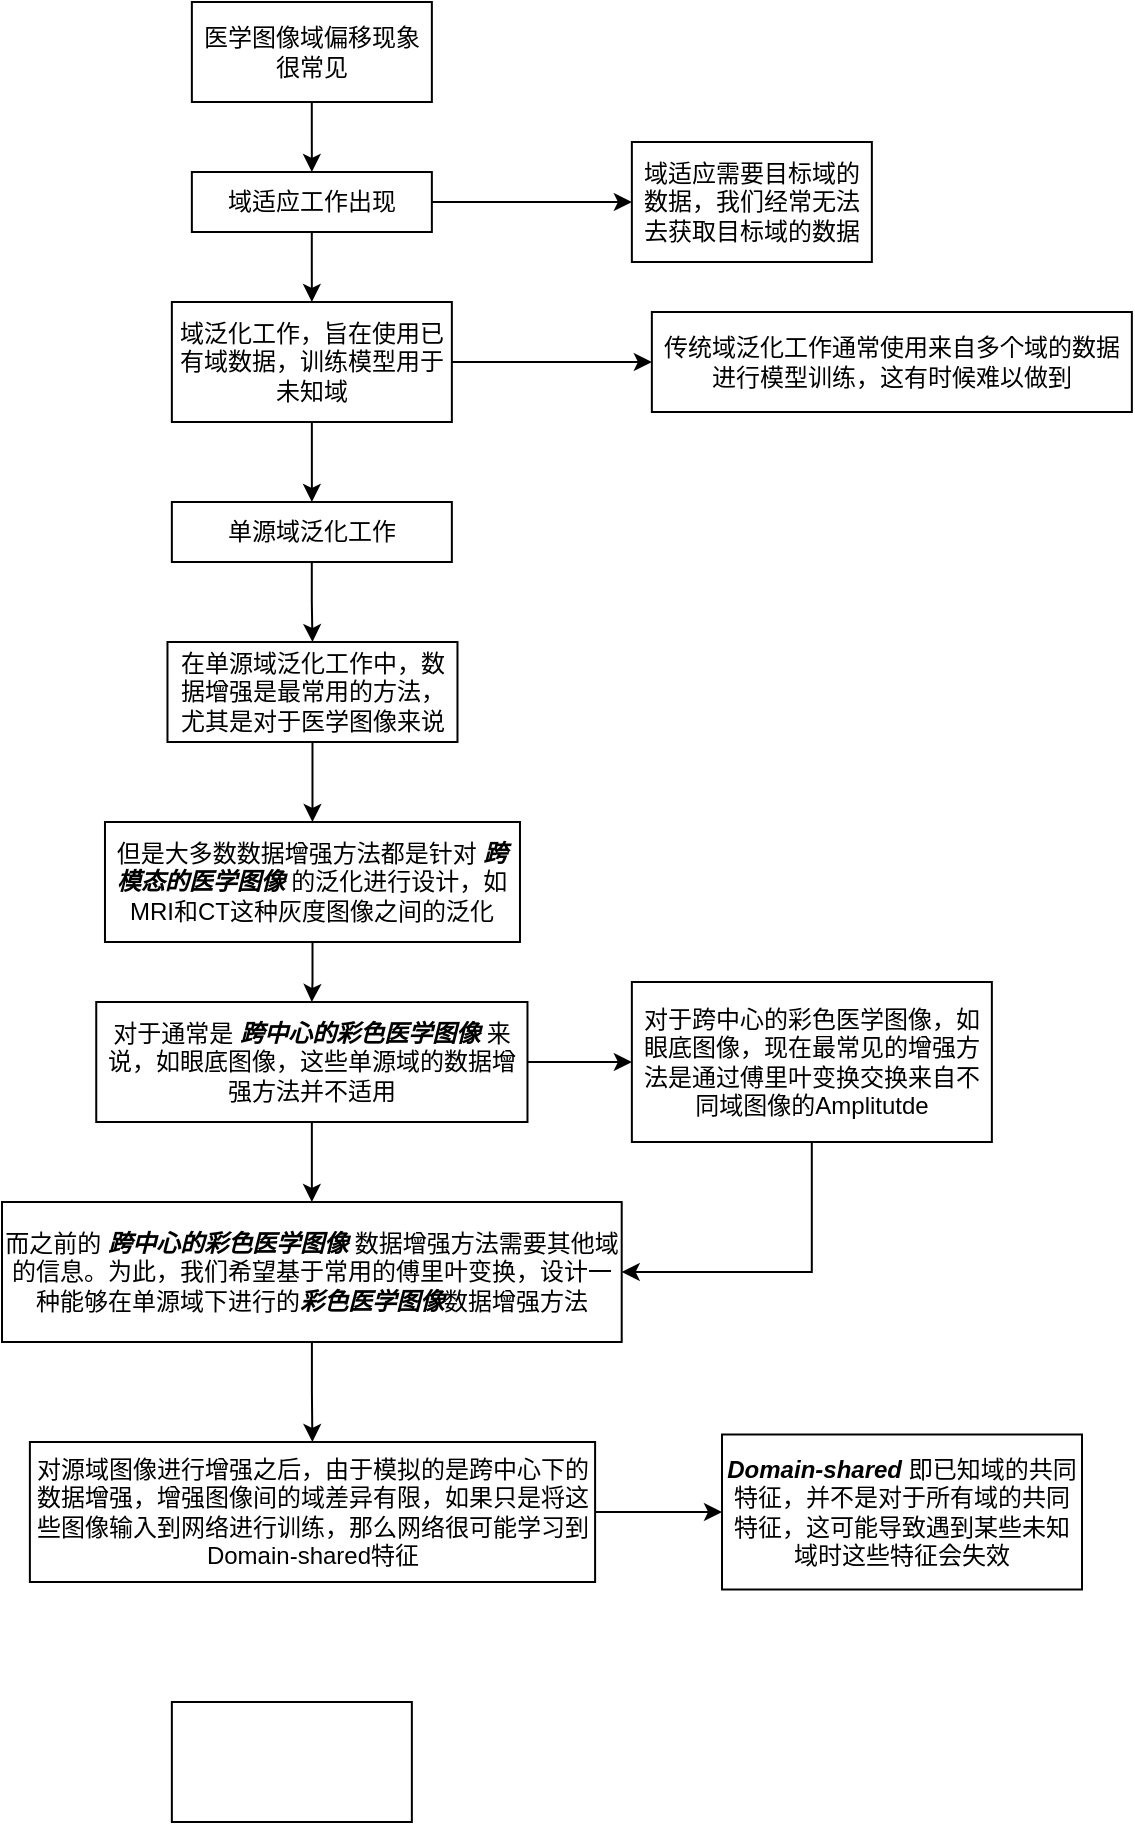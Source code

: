 <mxfile version="24.0.7" type="github">
  <diagram name="第 1 页" id="c-j58rz6KxYzb0M7mw4W">
    <mxGraphModel dx="1434" dy="746" grid="1" gridSize="10" guides="1" tooltips="1" connect="1" arrows="1" fold="1" page="1" pageScale="1" pageWidth="827" pageHeight="1169" math="0" shadow="0">
      <root>
        <mxCell id="0" />
        <mxCell id="1" parent="0" />
        <mxCell id="vQjxIirA9bA-XjDeCSao-2" style="edgeStyle=orthogonalEdgeStyle;rounded=0;orthogonalLoop=1;jettySize=auto;html=1;entryX=0.5;entryY=0;entryDx=0;entryDy=0;" parent="1" source="Ax9DC1ABo2JLW3Br6AjF-1" target="vQjxIirA9bA-XjDeCSao-1" edge="1">
          <mxGeometry relative="1" as="geometry" />
        </mxCell>
        <mxCell id="Ax9DC1ABo2JLW3Br6AjF-1" value="医学图像域偏移现象很常见" style="rounded=0;whiteSpace=wrap;html=1;" parent="1" vertex="1">
          <mxGeometry x="234.93" y="60" width="120" height="50" as="geometry" />
        </mxCell>
        <mxCell id="vQjxIirA9bA-XjDeCSao-4" style="edgeStyle=orthogonalEdgeStyle;rounded=0;orthogonalLoop=1;jettySize=auto;html=1;entryX=0.5;entryY=0;entryDx=0;entryDy=0;" parent="1" source="vQjxIirA9bA-XjDeCSao-1" target="vQjxIirA9bA-XjDeCSao-3" edge="1">
          <mxGeometry relative="1" as="geometry" />
        </mxCell>
        <mxCell id="vQjxIirA9bA-XjDeCSao-7" style="edgeStyle=orthogonalEdgeStyle;rounded=0;orthogonalLoop=1;jettySize=auto;html=1;exitX=1;exitY=0.5;exitDx=0;exitDy=0;" parent="1" source="vQjxIirA9bA-XjDeCSao-1" target="vQjxIirA9bA-XjDeCSao-5" edge="1">
          <mxGeometry relative="1" as="geometry" />
        </mxCell>
        <mxCell id="vQjxIirA9bA-XjDeCSao-1" value="域适应工作出现" style="rounded=0;whiteSpace=wrap;html=1;" parent="1" vertex="1">
          <mxGeometry x="234.93" y="145" width="120" height="30" as="geometry" />
        </mxCell>
        <mxCell id="vQjxIirA9bA-XjDeCSao-9" style="edgeStyle=orthogonalEdgeStyle;rounded=0;orthogonalLoop=1;jettySize=auto;html=1;entryX=0;entryY=0.5;entryDx=0;entryDy=0;" parent="1" source="vQjxIirA9bA-XjDeCSao-3" target="vQjxIirA9bA-XjDeCSao-8" edge="1">
          <mxGeometry relative="1" as="geometry" />
        </mxCell>
        <mxCell id="vQjxIirA9bA-XjDeCSao-11" style="edgeStyle=orthogonalEdgeStyle;rounded=0;orthogonalLoop=1;jettySize=auto;html=1;entryX=0.5;entryY=0;entryDx=0;entryDy=0;" parent="1" source="vQjxIirA9bA-XjDeCSao-3" target="vQjxIirA9bA-XjDeCSao-10" edge="1">
          <mxGeometry relative="1" as="geometry" />
        </mxCell>
        <mxCell id="vQjxIirA9bA-XjDeCSao-3" value="域泛化工作，旨在使用已有域数据，训练模型用于未知域" style="rounded=0;whiteSpace=wrap;html=1;" parent="1" vertex="1">
          <mxGeometry x="224.93" y="210" width="140" height="60" as="geometry" />
        </mxCell>
        <mxCell id="vQjxIirA9bA-XjDeCSao-5" value="域适应需要目标域的数据，我们经常无法去获取目标域的数据" style="rounded=0;whiteSpace=wrap;html=1;" parent="1" vertex="1">
          <mxGeometry x="454.93" y="130" width="120" height="60" as="geometry" />
        </mxCell>
        <mxCell id="vQjxIirA9bA-XjDeCSao-8" value="传统域泛化工作通常使用来自多个域的数据进行模型训练，这有时候难以做到" style="rounded=0;whiteSpace=wrap;html=1;" parent="1" vertex="1">
          <mxGeometry x="464.93" y="215" width="240" height="50" as="geometry" />
        </mxCell>
        <mxCell id="6a-3rRkNYd-cF_ZGWK3o-11" style="edgeStyle=orthogonalEdgeStyle;rounded=0;orthogonalLoop=1;jettySize=auto;html=1;entryX=0.5;entryY=0;entryDx=0;entryDy=0;" parent="1" source="vQjxIirA9bA-XjDeCSao-10" target="vQjxIirA9bA-XjDeCSao-12" edge="1">
          <mxGeometry relative="1" as="geometry" />
        </mxCell>
        <mxCell id="vQjxIirA9bA-XjDeCSao-10" value="单源域泛化工作" style="rounded=0;whiteSpace=wrap;html=1;" parent="1" vertex="1">
          <mxGeometry x="224.93" y="310" width="140" height="30" as="geometry" />
        </mxCell>
        <mxCell id="6a-3rRkNYd-cF_ZGWK3o-2" style="edgeStyle=orthogonalEdgeStyle;rounded=0;orthogonalLoop=1;jettySize=auto;html=1;entryX=0.5;entryY=0;entryDx=0;entryDy=0;" parent="1" source="vQjxIirA9bA-XjDeCSao-12" target="vQjxIirA9bA-XjDeCSao-15" edge="1">
          <mxGeometry relative="1" as="geometry" />
        </mxCell>
        <mxCell id="vQjxIirA9bA-XjDeCSao-12" value="在单源域泛化工作中，数据增强是最常用的方法，尤其是对于医学图像来说" style="rounded=0;whiteSpace=wrap;html=1;" parent="1" vertex="1">
          <mxGeometry x="222.74" y="380" width="145" height="50" as="geometry" />
        </mxCell>
        <mxCell id="6a-3rRkNYd-cF_ZGWK3o-4" value="" style="edgeStyle=orthogonalEdgeStyle;rounded=0;orthogonalLoop=1;jettySize=auto;html=1;" parent="1" source="vQjxIirA9bA-XjDeCSao-15" target="6a-3rRkNYd-cF_ZGWK3o-3" edge="1">
          <mxGeometry relative="1" as="geometry" />
        </mxCell>
        <mxCell id="vQjxIirA9bA-XjDeCSao-15" value="但是大多数数据增强方法都是针对&amp;nbsp;&lt;i&gt;&lt;b&gt;跨模态的医学图像&amp;nbsp;&lt;/b&gt;&lt;/i&gt;的泛化进行设计，如MRI和CT这种灰度图像之间的泛化" style="rounded=0;whiteSpace=wrap;html=1;" parent="1" vertex="1">
          <mxGeometry x="191.49" y="470" width="207.5" height="60" as="geometry" />
        </mxCell>
        <mxCell id="6a-3rRkNYd-cF_ZGWK3o-12" style="edgeStyle=orthogonalEdgeStyle;rounded=0;orthogonalLoop=1;jettySize=auto;html=1;entryX=0;entryY=0.5;entryDx=0;entryDy=0;" parent="1" source="6a-3rRkNYd-cF_ZGWK3o-3" target="6a-3rRkNYd-cF_ZGWK3o-5" edge="1">
          <mxGeometry relative="1" as="geometry" />
        </mxCell>
        <mxCell id="6a-3rRkNYd-cF_ZGWK3o-13" style="edgeStyle=orthogonalEdgeStyle;rounded=0;orthogonalLoop=1;jettySize=auto;html=1;entryX=0.5;entryY=0;entryDx=0;entryDy=0;" parent="1" source="6a-3rRkNYd-cF_ZGWK3o-3" target="6a-3rRkNYd-cF_ZGWK3o-8" edge="1">
          <mxGeometry relative="1" as="geometry" />
        </mxCell>
        <mxCell id="6a-3rRkNYd-cF_ZGWK3o-3" value="对于通常是&amp;nbsp;&lt;b&gt;&lt;i&gt;跨中心的彩色医学图像&amp;nbsp;&lt;/i&gt;&lt;/b&gt;来说，如眼底图像，这些单源域的数据增强方法并不适用" style="whiteSpace=wrap;html=1;rounded=0;" parent="1" vertex="1">
          <mxGeometry x="187.12" y="560" width="215.62" height="60" as="geometry" />
        </mxCell>
        <mxCell id="6a-3rRkNYd-cF_ZGWK3o-15" style="edgeStyle=orthogonalEdgeStyle;rounded=0;orthogonalLoop=1;jettySize=auto;html=1;entryX=1;entryY=0.5;entryDx=0;entryDy=0;" parent="1" source="6a-3rRkNYd-cF_ZGWK3o-5" target="6a-3rRkNYd-cF_ZGWK3o-8" edge="1">
          <mxGeometry relative="1" as="geometry">
            <Array as="points">
              <mxPoint x="544.93" y="695" />
            </Array>
          </mxGeometry>
        </mxCell>
        <mxCell id="6a-3rRkNYd-cF_ZGWK3o-5" value="对于跨中心的彩色医学图像，如眼底图像，现在最常见的增强方法是通过傅里叶变换交换来自不同域图像的Amplitutde" style="rounded=0;whiteSpace=wrap;html=1;" parent="1" vertex="1">
          <mxGeometry x="454.93" y="550" width="180" height="80" as="geometry" />
        </mxCell>
        <mxCell id="6a-3rRkNYd-cF_ZGWK3o-18" value="" style="edgeStyle=orthogonalEdgeStyle;rounded=0;orthogonalLoop=1;jettySize=auto;html=1;" parent="1" source="6a-3rRkNYd-cF_ZGWK3o-8" target="6a-3rRkNYd-cF_ZGWK3o-16" edge="1">
          <mxGeometry relative="1" as="geometry" />
        </mxCell>
        <mxCell id="6a-3rRkNYd-cF_ZGWK3o-8" value="而之前的&amp;nbsp;&lt;b&gt;&lt;i&gt;跨中心的彩色医学图像&amp;nbsp;&lt;/i&gt;&lt;/b&gt;数据增强方法需要其他域的信息。为此，我们希望基于常用的傅里叶变换，设计一种能够在单源域下进行的&lt;b style=&quot;font-style: italic;&quot;&gt;彩色医学图像&lt;/b&gt;数据增强方法" style="rounded=0;whiteSpace=wrap;html=1;" parent="1" vertex="1">
          <mxGeometry x="140" y="660" width="309.85" height="70" as="geometry" />
        </mxCell>
        <mxCell id="u22NzilWjhtLQ6Hzgs4L-1" style="edgeStyle=orthogonalEdgeStyle;rounded=0;orthogonalLoop=1;jettySize=auto;html=1;entryX=0;entryY=0.5;entryDx=0;entryDy=0;" parent="1" source="6a-3rRkNYd-cF_ZGWK3o-16" target="6a-3rRkNYd-cF_ZGWK3o-19" edge="1">
          <mxGeometry relative="1" as="geometry" />
        </mxCell>
        <mxCell id="6a-3rRkNYd-cF_ZGWK3o-16" value="对源域图像进行增强之后，由于模拟的是跨中心下的数据增强，增强图像间的域差异有限，如果只是将这些图像输入到网络进行训练，那么网络很可能学习到Domain-shared特征" style="rounded=0;whiteSpace=wrap;html=1;" parent="1" vertex="1">
          <mxGeometry x="153.94" y="780" width="282.61" height="70" as="geometry" />
        </mxCell>
        <mxCell id="6a-3rRkNYd-cF_ZGWK3o-19" value="&lt;b style=&quot;font-style: italic;&quot;&gt;Domain-shared&amp;nbsp;&lt;/b&gt;即已知域的共同特征，并不是对于所有域的共同特征，这可能导致遇到某些未知域时这些特征会失效" style="rounded=0;whiteSpace=wrap;html=1;" parent="1" vertex="1">
          <mxGeometry x="500" y="776.25" width="180" height="77.5" as="geometry" />
        </mxCell>
        <mxCell id="zbKeJaY4Yf2kd95y40e--1" value="" style="rounded=0;whiteSpace=wrap;html=1;" vertex="1" parent="1">
          <mxGeometry x="224.93" y="910" width="120" height="60" as="geometry" />
        </mxCell>
      </root>
    </mxGraphModel>
  </diagram>
</mxfile>
